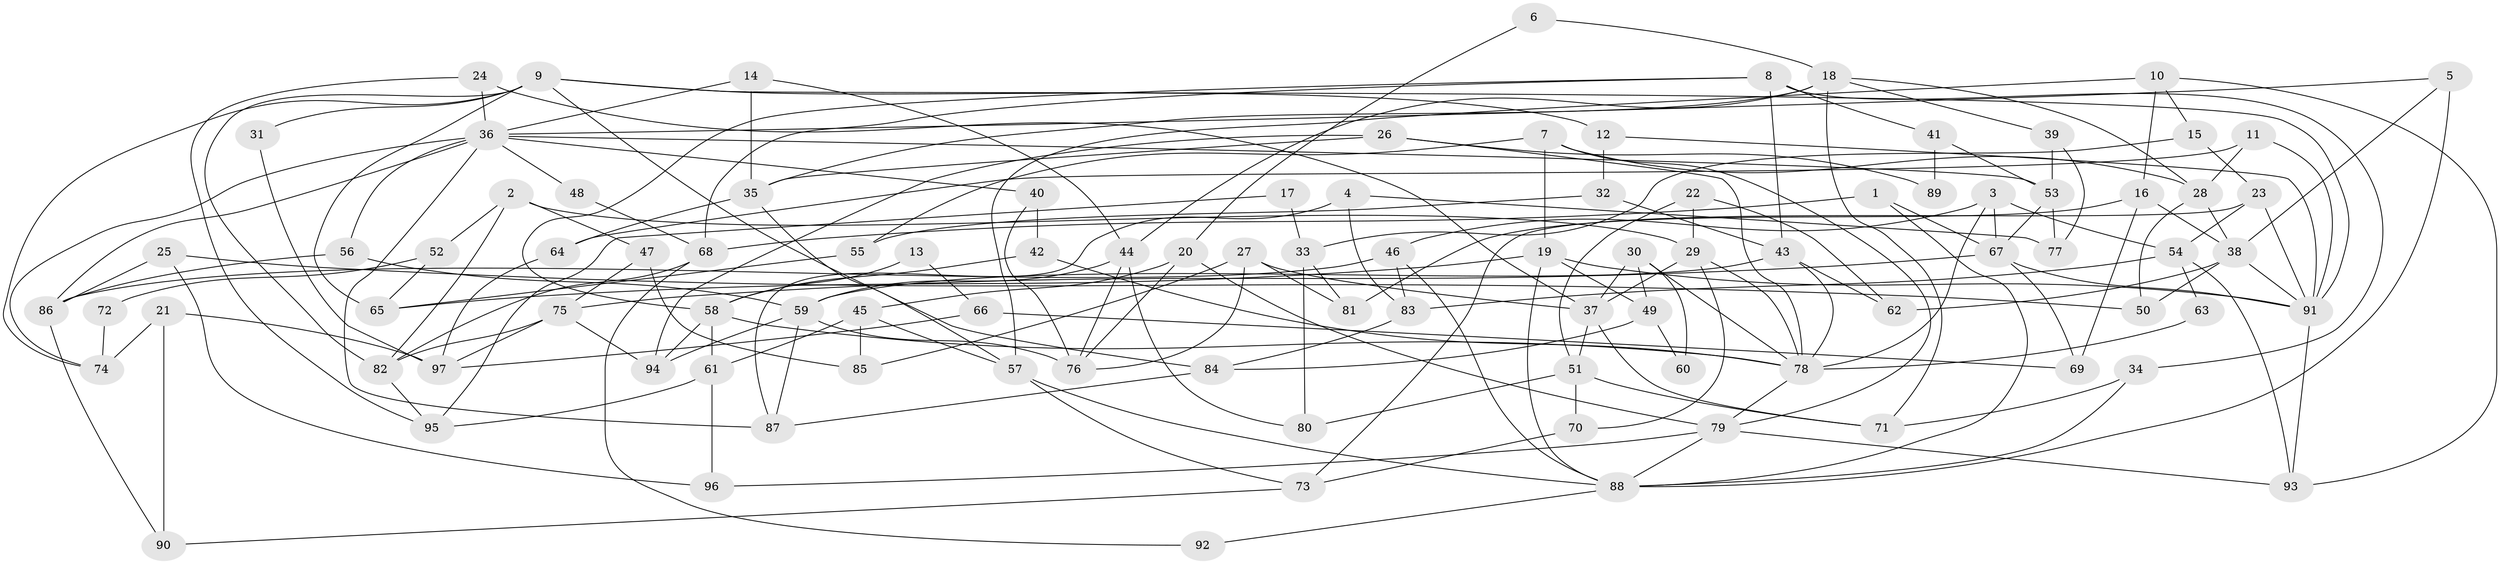 // Generated by graph-tools (version 1.1) at 2025/26/03/09/25 03:26:19]
// undirected, 97 vertices, 194 edges
graph export_dot {
graph [start="1"]
  node [color=gray90,style=filled];
  1;
  2;
  3;
  4;
  5;
  6;
  7;
  8;
  9;
  10;
  11;
  12;
  13;
  14;
  15;
  16;
  17;
  18;
  19;
  20;
  21;
  22;
  23;
  24;
  25;
  26;
  27;
  28;
  29;
  30;
  31;
  32;
  33;
  34;
  35;
  36;
  37;
  38;
  39;
  40;
  41;
  42;
  43;
  44;
  45;
  46;
  47;
  48;
  49;
  50;
  51;
  52;
  53;
  54;
  55;
  56;
  57;
  58;
  59;
  60;
  61;
  62;
  63;
  64;
  65;
  66;
  67;
  68;
  69;
  70;
  71;
  72;
  73;
  74;
  75;
  76;
  77;
  78;
  79;
  80;
  81;
  82;
  83;
  84;
  85;
  86;
  87;
  88;
  89;
  90;
  91;
  92;
  93;
  94;
  95;
  96;
  97;
  1 -- 67;
  1 -- 88;
  1 -- 68;
  2 -- 29;
  2 -- 47;
  2 -- 52;
  2 -- 82;
  3 -- 78;
  3 -- 46;
  3 -- 54;
  3 -- 67;
  4 -- 87;
  4 -- 83;
  4 -- 77;
  5 -- 38;
  5 -- 36;
  5 -- 88;
  6 -- 20;
  6 -- 18;
  7 -- 19;
  7 -- 28;
  7 -- 55;
  7 -- 79;
  8 -- 34;
  8 -- 68;
  8 -- 41;
  8 -- 43;
  8 -- 58;
  9 -- 91;
  9 -- 12;
  9 -- 31;
  9 -- 65;
  9 -- 74;
  9 -- 82;
  9 -- 84;
  10 -- 93;
  10 -- 57;
  10 -- 15;
  10 -- 16;
  11 -- 28;
  11 -- 91;
  11 -- 64;
  12 -- 91;
  12 -- 32;
  13 -- 66;
  13 -- 58;
  14 -- 44;
  14 -- 35;
  14 -- 36;
  15 -- 23;
  15 -- 33;
  16 -- 38;
  16 -- 69;
  16 -- 81;
  17 -- 95;
  17 -- 33;
  18 -- 39;
  18 -- 35;
  18 -- 28;
  18 -- 44;
  18 -- 71;
  19 -- 49;
  19 -- 88;
  19 -- 65;
  19 -- 91;
  20 -- 76;
  20 -- 79;
  20 -- 45;
  21 -- 97;
  21 -- 74;
  21 -- 90;
  22 -- 29;
  22 -- 62;
  22 -- 51;
  23 -- 91;
  23 -- 54;
  23 -- 73;
  24 -- 95;
  24 -- 36;
  24 -- 37;
  25 -- 86;
  25 -- 96;
  25 -- 50;
  26 -- 78;
  26 -- 94;
  26 -- 35;
  26 -- 89;
  27 -- 37;
  27 -- 76;
  27 -- 81;
  27 -- 85;
  28 -- 50;
  28 -- 38;
  29 -- 78;
  29 -- 37;
  29 -- 70;
  30 -- 78;
  30 -- 37;
  30 -- 49;
  30 -- 60;
  31 -- 97;
  32 -- 55;
  32 -- 43;
  33 -- 81;
  33 -- 80;
  34 -- 71;
  34 -- 88;
  35 -- 57;
  35 -- 64;
  36 -- 56;
  36 -- 40;
  36 -- 48;
  36 -- 53;
  36 -- 74;
  36 -- 86;
  36 -- 87;
  37 -- 71;
  37 -- 51;
  38 -- 91;
  38 -- 50;
  38 -- 62;
  39 -- 53;
  39 -- 77;
  40 -- 76;
  40 -- 42;
  41 -- 53;
  41 -- 89;
  42 -- 58;
  42 -- 78;
  43 -- 78;
  43 -- 59;
  43 -- 62;
  44 -- 80;
  44 -- 59;
  44 -- 76;
  45 -- 57;
  45 -- 61;
  45 -- 85;
  46 -- 86;
  46 -- 83;
  46 -- 88;
  47 -- 75;
  47 -- 85;
  48 -- 68;
  49 -- 84;
  49 -- 60;
  51 -- 70;
  51 -- 71;
  51 -- 80;
  52 -- 65;
  52 -- 72;
  53 -- 67;
  53 -- 77;
  54 -- 93;
  54 -- 63;
  54 -- 83;
  55 -- 65;
  56 -- 86;
  56 -- 59;
  57 -- 73;
  57 -- 88;
  58 -- 78;
  58 -- 61;
  58 -- 94;
  59 -- 76;
  59 -- 87;
  59 -- 94;
  61 -- 95;
  61 -- 96;
  63 -- 78;
  64 -- 97;
  66 -- 97;
  66 -- 69;
  67 -- 75;
  67 -- 69;
  67 -- 91;
  68 -- 82;
  68 -- 92;
  70 -- 73;
  72 -- 74;
  73 -- 90;
  75 -- 82;
  75 -- 94;
  75 -- 97;
  78 -- 79;
  79 -- 88;
  79 -- 93;
  79 -- 96;
  82 -- 95;
  83 -- 84;
  84 -- 87;
  86 -- 90;
  88 -- 92;
  91 -- 93;
}
